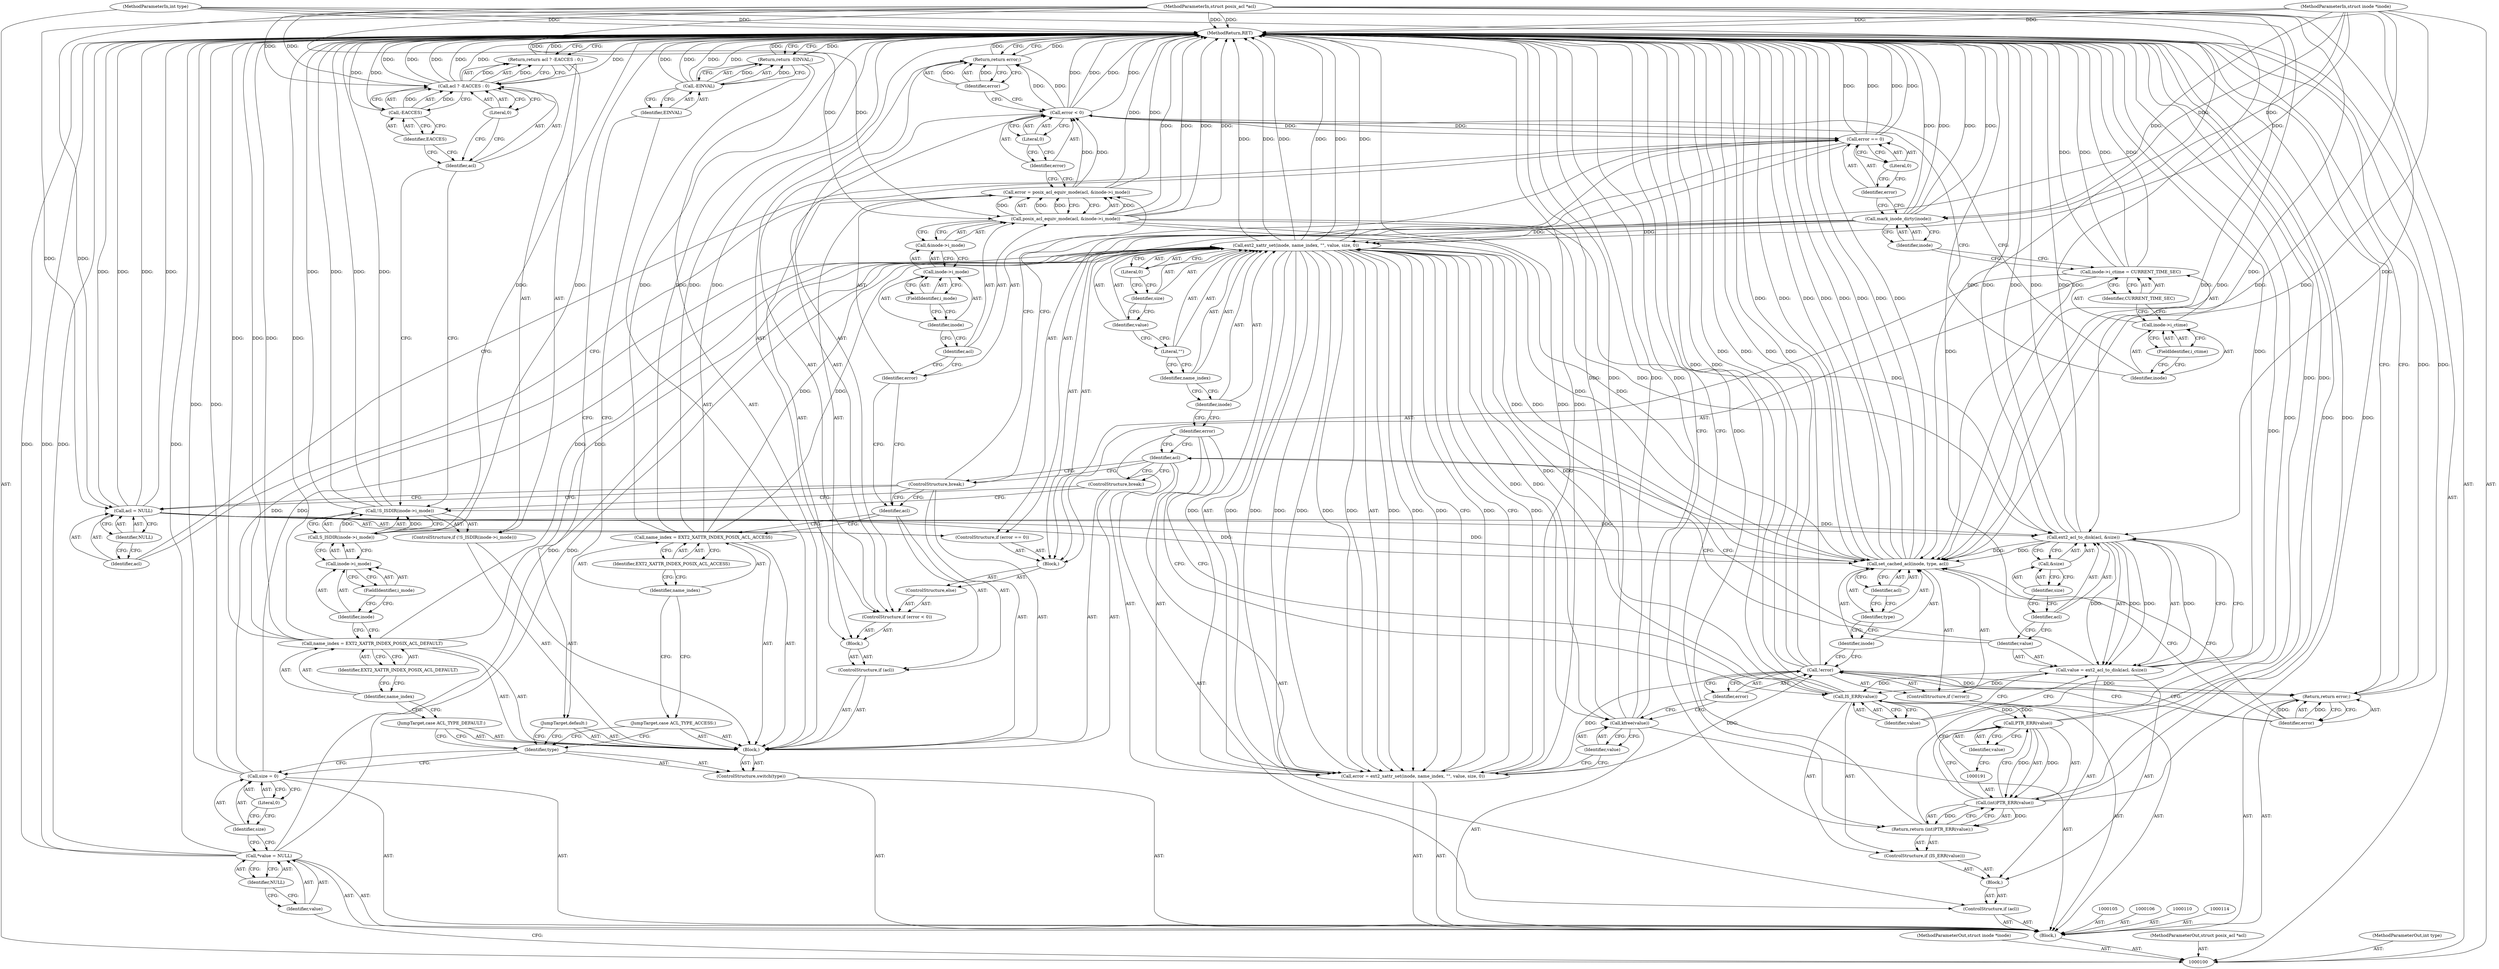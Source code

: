digraph "1_linux_073931017b49d9458aa351605b43a7e34598caef_2" {
"1000214" [label="(MethodReturn,RET)"];
"1000101" [label="(MethodParameterIn,struct inode *inode)"];
"1000312" [label="(MethodParameterOut,struct inode *inode)"];
"1000102" [label="(MethodParameterIn,struct posix_acl *acl)"];
"1000313" [label="(MethodParameterOut,struct posix_acl *acl)"];
"1000103" [label="(MethodParameterIn,int type)"];
"1000314" [label="(MethodParameterOut,int type)"];
"1000121" [label="(Identifier,EXT2_XATTR_INDEX_POSIX_ACL_ACCESS)"];
"1000119" [label="(Call,name_index = EXT2_XATTR_INDEX_POSIX_ACL_ACCESS)"];
"1000120" [label="(Identifier,name_index)"];
"1000124" [label="(Block,)"];
"1000122" [label="(ControlStructure,if (acl))"];
"1000123" [label="(Identifier,acl)"];
"1000127" [label="(Call,posix_acl_equiv_mode(acl, &inode->i_mode))"];
"1000128" [label="(Identifier,acl)"];
"1000129" [label="(Call,&inode->i_mode)"];
"1000130" [label="(Call,inode->i_mode)"];
"1000131" [label="(Identifier,inode)"];
"1000125" [label="(Call,error = posix_acl_equiv_mode(acl, &inode->i_mode))"];
"1000126" [label="(Identifier,error)"];
"1000132" [label="(FieldIdentifier,i_mode)"];
"1000136" [label="(Literal,0)"];
"1000133" [label="(ControlStructure,if (error < 0))"];
"1000134" [label="(Call,error < 0)"];
"1000135" [label="(Identifier,error)"];
"1000138" [label="(Identifier,error)"];
"1000137" [label="(Return,return error;)"];
"1000139" [label="(ControlStructure,else)"];
"1000140" [label="(Block,)"];
"1000144" [label="(FieldIdentifier,i_ctime)"];
"1000145" [label="(Identifier,CURRENT_TIME_SEC)"];
"1000141" [label="(Call,inode->i_ctime = CURRENT_TIME_SEC)"];
"1000142" [label="(Call,inode->i_ctime)"];
"1000143" [label="(Identifier,inode)"];
"1000147" [label="(Identifier,inode)"];
"1000146" [label="(Call,mark_inode_dirty(inode))"];
"1000151" [label="(Literal,0)"];
"1000148" [label="(ControlStructure,if (error == 0))"];
"1000149" [label="(Call,error == 0)"];
"1000150" [label="(Identifier,error)"];
"1000154" [label="(Identifier,NULL)"];
"1000152" [label="(Call,acl = NULL)"];
"1000153" [label="(Identifier,acl)"];
"1000104" [label="(Block,)"];
"1000155" [label="(ControlStructure,break;)"];
"1000156" [label="(JumpTarget,case ACL_TYPE_DEFAULT:)"];
"1000159" [label="(Identifier,EXT2_XATTR_INDEX_POSIX_ACL_DEFAULT)"];
"1000157" [label="(Call,name_index = EXT2_XATTR_INDEX_POSIX_ACL_DEFAULT)"];
"1000158" [label="(Identifier,name_index)"];
"1000163" [label="(Call,inode->i_mode)"];
"1000164" [label="(Identifier,inode)"];
"1000165" [label="(FieldIdentifier,i_mode)"];
"1000160" [label="(ControlStructure,if (!S_ISDIR(inode->i_mode)))"];
"1000161" [label="(Call,!S_ISDIR(inode->i_mode))"];
"1000162" [label="(Call,S_ISDIR(inode->i_mode))"];
"1000167" [label="(Call,acl ? -EACCES : 0)"];
"1000168" [label="(Identifier,acl)"];
"1000169" [label="(Call,-EACCES)"];
"1000170" [label="(Identifier,EACCES)"];
"1000171" [label="(Literal,0)"];
"1000166" [label="(Return,return acl ? -EACCES : 0;)"];
"1000172" [label="(ControlStructure,break;)"];
"1000173" [label="(JumpTarget,default:)"];
"1000175" [label="(Call,-EINVAL)"];
"1000176" [label="(Identifier,EINVAL)"];
"1000174" [label="(Return,return -EINVAL;)"];
"1000179" [label="(Block,)"];
"1000177" [label="(ControlStructure,if (acl))"];
"1000178" [label="(Identifier,acl)"];
"1000182" [label="(Call,ext2_acl_to_disk(acl, &size))"];
"1000180" [label="(Call,value = ext2_acl_to_disk(acl, &size))"];
"1000181" [label="(Identifier,value)"];
"1000183" [label="(Identifier,acl)"];
"1000184" [label="(Call,&size)"];
"1000185" [label="(Identifier,size)"];
"1000188" [label="(Identifier,value)"];
"1000186" [label="(ControlStructure,if (IS_ERR(value)))"];
"1000187" [label="(Call,IS_ERR(value))"];
"1000190" [label="(Call,(int)PTR_ERR(value))"];
"1000192" [label="(Call,PTR_ERR(value))"];
"1000193" [label="(Identifier,value)"];
"1000189" [label="(Return,return (int)PTR_ERR(value);)"];
"1000194" [label="(Call,error = ext2_xattr_set(inode, name_index, \"\", value, size, 0))"];
"1000195" [label="(Identifier,error)"];
"1000197" [label="(Identifier,inode)"];
"1000198" [label="(Identifier,name_index)"];
"1000199" [label="(Literal,\"\")"];
"1000200" [label="(Identifier,value)"];
"1000201" [label="(Identifier,size)"];
"1000202" [label="(Literal,0)"];
"1000196" [label="(Call,ext2_xattr_set(inode, name_index, \"\", value, size, 0))"];
"1000109" [label="(Identifier,NULL)"];
"1000107" [label="(Call,*value = NULL)"];
"1000108" [label="(Identifier,value)"];
"1000203" [label="(Call,kfree(value))"];
"1000204" [label="(Identifier,value)"];
"1000205" [label="(ControlStructure,if (!error))"];
"1000206" [label="(Call,!error)"];
"1000207" [label="(Identifier,error)"];
"1000209" [label="(Identifier,inode)"];
"1000208" [label="(Call,set_cached_acl(inode, type, acl))"];
"1000210" [label="(Identifier,type)"];
"1000211" [label="(Identifier,acl)"];
"1000212" [label="(Return,return error;)"];
"1000213" [label="(Identifier,error)"];
"1000113" [label="(Literal,0)"];
"1000111" [label="(Call,size = 0)"];
"1000112" [label="(Identifier,size)"];
"1000115" [label="(ControlStructure,switch(type))"];
"1000117" [label="(Block,)"];
"1000116" [label="(Identifier,type)"];
"1000118" [label="(JumpTarget,case ACL_TYPE_ACCESS:)"];
"1000214" -> "1000100"  [label="AST: "];
"1000214" -> "1000137"  [label="CFG: "];
"1000214" -> "1000166"  [label="CFG: "];
"1000214" -> "1000174"  [label="CFG: "];
"1000214" -> "1000189"  [label="CFG: "];
"1000214" -> "1000212"  [label="CFG: "];
"1000137" -> "1000214"  [label="DDG: "];
"1000167" -> "1000214"  [label="DDG: "];
"1000167" -> "1000214"  [label="DDG: "];
"1000167" -> "1000214"  [label="DDG: "];
"1000152" -> "1000214"  [label="DDG: "];
"1000152" -> "1000214"  [label="DDG: "];
"1000196" -> "1000214"  [label="DDG: "];
"1000196" -> "1000214"  [label="DDG: "];
"1000196" -> "1000214"  [label="DDG: "];
"1000141" -> "1000214"  [label="DDG: "];
"1000141" -> "1000214"  [label="DDG: "];
"1000127" -> "1000214"  [label="DDG: "];
"1000127" -> "1000214"  [label="DDG: "];
"1000180" -> "1000214"  [label="DDG: "];
"1000157" -> "1000214"  [label="DDG: "];
"1000157" -> "1000214"  [label="DDG: "];
"1000187" -> "1000214"  [label="DDG: "];
"1000107" -> "1000214"  [label="DDG: "];
"1000107" -> "1000214"  [label="DDG: "];
"1000208" -> "1000214"  [label="DDG: "];
"1000208" -> "1000214"  [label="DDG: "];
"1000208" -> "1000214"  [label="DDG: "];
"1000208" -> "1000214"  [label="DDG: "];
"1000190" -> "1000214"  [label="DDG: "];
"1000190" -> "1000214"  [label="DDG: "];
"1000206" -> "1000214"  [label="DDG: "];
"1000206" -> "1000214"  [label="DDG: "];
"1000182" -> "1000214"  [label="DDG: "];
"1000182" -> "1000214"  [label="DDG: "];
"1000134" -> "1000214"  [label="DDG: "];
"1000134" -> "1000214"  [label="DDG: "];
"1000103" -> "1000214"  [label="DDG: "];
"1000203" -> "1000214"  [label="DDG: "];
"1000203" -> "1000214"  [label="DDG: "];
"1000119" -> "1000214"  [label="DDG: "];
"1000119" -> "1000214"  [label="DDG: "];
"1000149" -> "1000214"  [label="DDG: "];
"1000149" -> "1000214"  [label="DDG: "];
"1000175" -> "1000214"  [label="DDG: "];
"1000175" -> "1000214"  [label="DDG: "];
"1000125" -> "1000214"  [label="DDG: "];
"1000102" -> "1000214"  [label="DDG: "];
"1000111" -> "1000214"  [label="DDG: "];
"1000192" -> "1000214"  [label="DDG: "];
"1000101" -> "1000214"  [label="DDG: "];
"1000169" -> "1000214"  [label="DDG: "];
"1000162" -> "1000214"  [label="DDG: "];
"1000194" -> "1000214"  [label="DDG: "];
"1000161" -> "1000214"  [label="DDG: "];
"1000161" -> "1000214"  [label="DDG: "];
"1000146" -> "1000214"  [label="DDG: "];
"1000146" -> "1000214"  [label="DDG: "];
"1000166" -> "1000214"  [label="DDG: "];
"1000174" -> "1000214"  [label="DDG: "];
"1000189" -> "1000214"  [label="DDG: "];
"1000212" -> "1000214"  [label="DDG: "];
"1000101" -> "1000100"  [label="AST: "];
"1000101" -> "1000214"  [label="DDG: "];
"1000101" -> "1000146"  [label="DDG: "];
"1000101" -> "1000196"  [label="DDG: "];
"1000101" -> "1000208"  [label="DDG: "];
"1000312" -> "1000100"  [label="AST: "];
"1000102" -> "1000100"  [label="AST: "];
"1000102" -> "1000214"  [label="DDG: "];
"1000102" -> "1000127"  [label="DDG: "];
"1000102" -> "1000152"  [label="DDG: "];
"1000102" -> "1000167"  [label="DDG: "];
"1000102" -> "1000182"  [label="DDG: "];
"1000102" -> "1000208"  [label="DDG: "];
"1000313" -> "1000100"  [label="AST: "];
"1000103" -> "1000100"  [label="AST: "];
"1000103" -> "1000214"  [label="DDG: "];
"1000103" -> "1000208"  [label="DDG: "];
"1000314" -> "1000100"  [label="AST: "];
"1000121" -> "1000119"  [label="AST: "];
"1000121" -> "1000120"  [label="CFG: "];
"1000119" -> "1000121"  [label="CFG: "];
"1000119" -> "1000117"  [label="AST: "];
"1000119" -> "1000121"  [label="CFG: "];
"1000120" -> "1000119"  [label="AST: "];
"1000121" -> "1000119"  [label="AST: "];
"1000123" -> "1000119"  [label="CFG: "];
"1000119" -> "1000214"  [label="DDG: "];
"1000119" -> "1000214"  [label="DDG: "];
"1000119" -> "1000196"  [label="DDG: "];
"1000120" -> "1000119"  [label="AST: "];
"1000120" -> "1000118"  [label="CFG: "];
"1000121" -> "1000120"  [label="CFG: "];
"1000124" -> "1000122"  [label="AST: "];
"1000125" -> "1000124"  [label="AST: "];
"1000133" -> "1000124"  [label="AST: "];
"1000122" -> "1000117"  [label="AST: "];
"1000123" -> "1000122"  [label="AST: "];
"1000124" -> "1000122"  [label="AST: "];
"1000123" -> "1000122"  [label="AST: "];
"1000123" -> "1000119"  [label="CFG: "];
"1000126" -> "1000123"  [label="CFG: "];
"1000155" -> "1000123"  [label="CFG: "];
"1000127" -> "1000125"  [label="AST: "];
"1000127" -> "1000129"  [label="CFG: "];
"1000128" -> "1000127"  [label="AST: "];
"1000129" -> "1000127"  [label="AST: "];
"1000125" -> "1000127"  [label="CFG: "];
"1000127" -> "1000214"  [label="DDG: "];
"1000127" -> "1000214"  [label="DDG: "];
"1000127" -> "1000125"  [label="DDG: "];
"1000127" -> "1000125"  [label="DDG: "];
"1000102" -> "1000127"  [label="DDG: "];
"1000127" -> "1000182"  [label="DDG: "];
"1000127" -> "1000208"  [label="DDG: "];
"1000128" -> "1000127"  [label="AST: "];
"1000128" -> "1000126"  [label="CFG: "];
"1000131" -> "1000128"  [label="CFG: "];
"1000129" -> "1000127"  [label="AST: "];
"1000129" -> "1000130"  [label="CFG: "];
"1000130" -> "1000129"  [label="AST: "];
"1000127" -> "1000129"  [label="CFG: "];
"1000130" -> "1000129"  [label="AST: "];
"1000130" -> "1000132"  [label="CFG: "];
"1000131" -> "1000130"  [label="AST: "];
"1000132" -> "1000130"  [label="AST: "];
"1000129" -> "1000130"  [label="CFG: "];
"1000131" -> "1000130"  [label="AST: "];
"1000131" -> "1000128"  [label="CFG: "];
"1000132" -> "1000131"  [label="CFG: "];
"1000125" -> "1000124"  [label="AST: "];
"1000125" -> "1000127"  [label="CFG: "];
"1000126" -> "1000125"  [label="AST: "];
"1000127" -> "1000125"  [label="AST: "];
"1000135" -> "1000125"  [label="CFG: "];
"1000125" -> "1000214"  [label="DDG: "];
"1000127" -> "1000125"  [label="DDG: "];
"1000127" -> "1000125"  [label="DDG: "];
"1000125" -> "1000134"  [label="DDG: "];
"1000126" -> "1000125"  [label="AST: "];
"1000126" -> "1000123"  [label="CFG: "];
"1000128" -> "1000126"  [label="CFG: "];
"1000132" -> "1000130"  [label="AST: "];
"1000132" -> "1000131"  [label="CFG: "];
"1000130" -> "1000132"  [label="CFG: "];
"1000136" -> "1000134"  [label="AST: "];
"1000136" -> "1000135"  [label="CFG: "];
"1000134" -> "1000136"  [label="CFG: "];
"1000133" -> "1000124"  [label="AST: "];
"1000134" -> "1000133"  [label="AST: "];
"1000137" -> "1000133"  [label="AST: "];
"1000139" -> "1000133"  [label="AST: "];
"1000134" -> "1000133"  [label="AST: "];
"1000134" -> "1000136"  [label="CFG: "];
"1000135" -> "1000134"  [label="AST: "];
"1000136" -> "1000134"  [label="AST: "];
"1000138" -> "1000134"  [label="CFG: "];
"1000143" -> "1000134"  [label="CFG: "];
"1000134" -> "1000214"  [label="DDG: "];
"1000134" -> "1000214"  [label="DDG: "];
"1000125" -> "1000134"  [label="DDG: "];
"1000134" -> "1000137"  [label="DDG: "];
"1000134" -> "1000149"  [label="DDG: "];
"1000135" -> "1000134"  [label="AST: "];
"1000135" -> "1000125"  [label="CFG: "];
"1000136" -> "1000135"  [label="CFG: "];
"1000138" -> "1000137"  [label="AST: "];
"1000138" -> "1000134"  [label="CFG: "];
"1000137" -> "1000138"  [label="CFG: "];
"1000138" -> "1000137"  [label="DDG: "];
"1000137" -> "1000133"  [label="AST: "];
"1000137" -> "1000138"  [label="CFG: "];
"1000138" -> "1000137"  [label="AST: "];
"1000214" -> "1000137"  [label="CFG: "];
"1000137" -> "1000214"  [label="DDG: "];
"1000138" -> "1000137"  [label="DDG: "];
"1000134" -> "1000137"  [label="DDG: "];
"1000139" -> "1000133"  [label="AST: "];
"1000140" -> "1000139"  [label="AST: "];
"1000140" -> "1000139"  [label="AST: "];
"1000141" -> "1000140"  [label="AST: "];
"1000146" -> "1000140"  [label="AST: "];
"1000148" -> "1000140"  [label="AST: "];
"1000144" -> "1000142"  [label="AST: "];
"1000144" -> "1000143"  [label="CFG: "];
"1000142" -> "1000144"  [label="CFG: "];
"1000145" -> "1000141"  [label="AST: "];
"1000145" -> "1000142"  [label="CFG: "];
"1000141" -> "1000145"  [label="CFG: "];
"1000141" -> "1000140"  [label="AST: "];
"1000141" -> "1000145"  [label="CFG: "];
"1000142" -> "1000141"  [label="AST: "];
"1000145" -> "1000141"  [label="AST: "];
"1000147" -> "1000141"  [label="CFG: "];
"1000141" -> "1000214"  [label="DDG: "];
"1000141" -> "1000214"  [label="DDG: "];
"1000142" -> "1000141"  [label="AST: "];
"1000142" -> "1000144"  [label="CFG: "];
"1000143" -> "1000142"  [label="AST: "];
"1000144" -> "1000142"  [label="AST: "];
"1000145" -> "1000142"  [label="CFG: "];
"1000143" -> "1000142"  [label="AST: "];
"1000143" -> "1000134"  [label="CFG: "];
"1000144" -> "1000143"  [label="CFG: "];
"1000147" -> "1000146"  [label="AST: "];
"1000147" -> "1000141"  [label="CFG: "];
"1000146" -> "1000147"  [label="CFG: "];
"1000146" -> "1000140"  [label="AST: "];
"1000146" -> "1000147"  [label="CFG: "];
"1000147" -> "1000146"  [label="AST: "];
"1000150" -> "1000146"  [label="CFG: "];
"1000146" -> "1000214"  [label="DDG: "];
"1000146" -> "1000214"  [label="DDG: "];
"1000101" -> "1000146"  [label="DDG: "];
"1000146" -> "1000196"  [label="DDG: "];
"1000151" -> "1000149"  [label="AST: "];
"1000151" -> "1000150"  [label="CFG: "];
"1000149" -> "1000151"  [label="CFG: "];
"1000148" -> "1000140"  [label="AST: "];
"1000149" -> "1000148"  [label="AST: "];
"1000152" -> "1000148"  [label="AST: "];
"1000149" -> "1000148"  [label="AST: "];
"1000149" -> "1000151"  [label="CFG: "];
"1000150" -> "1000149"  [label="AST: "];
"1000151" -> "1000149"  [label="AST: "];
"1000153" -> "1000149"  [label="CFG: "];
"1000155" -> "1000149"  [label="CFG: "];
"1000149" -> "1000214"  [label="DDG: "];
"1000149" -> "1000214"  [label="DDG: "];
"1000134" -> "1000149"  [label="DDG: "];
"1000150" -> "1000149"  [label="AST: "];
"1000150" -> "1000146"  [label="CFG: "];
"1000151" -> "1000150"  [label="CFG: "];
"1000154" -> "1000152"  [label="AST: "];
"1000154" -> "1000153"  [label="CFG: "];
"1000152" -> "1000154"  [label="CFG: "];
"1000152" -> "1000148"  [label="AST: "];
"1000152" -> "1000154"  [label="CFG: "];
"1000153" -> "1000152"  [label="AST: "];
"1000154" -> "1000152"  [label="AST: "];
"1000155" -> "1000152"  [label="CFG: "];
"1000152" -> "1000214"  [label="DDG: "];
"1000152" -> "1000214"  [label="DDG: "];
"1000102" -> "1000152"  [label="DDG: "];
"1000152" -> "1000182"  [label="DDG: "];
"1000152" -> "1000208"  [label="DDG: "];
"1000153" -> "1000152"  [label="AST: "];
"1000153" -> "1000149"  [label="CFG: "];
"1000154" -> "1000153"  [label="CFG: "];
"1000104" -> "1000100"  [label="AST: "];
"1000105" -> "1000104"  [label="AST: "];
"1000106" -> "1000104"  [label="AST: "];
"1000107" -> "1000104"  [label="AST: "];
"1000110" -> "1000104"  [label="AST: "];
"1000111" -> "1000104"  [label="AST: "];
"1000114" -> "1000104"  [label="AST: "];
"1000115" -> "1000104"  [label="AST: "];
"1000177" -> "1000104"  [label="AST: "];
"1000194" -> "1000104"  [label="AST: "];
"1000203" -> "1000104"  [label="AST: "];
"1000205" -> "1000104"  [label="AST: "];
"1000212" -> "1000104"  [label="AST: "];
"1000155" -> "1000117"  [label="AST: "];
"1000155" -> "1000152"  [label="CFG: "];
"1000155" -> "1000149"  [label="CFG: "];
"1000155" -> "1000123"  [label="CFG: "];
"1000178" -> "1000155"  [label="CFG: "];
"1000156" -> "1000117"  [label="AST: "];
"1000156" -> "1000116"  [label="CFG: "];
"1000158" -> "1000156"  [label="CFG: "];
"1000159" -> "1000157"  [label="AST: "];
"1000159" -> "1000158"  [label="CFG: "];
"1000157" -> "1000159"  [label="CFG: "];
"1000157" -> "1000117"  [label="AST: "];
"1000157" -> "1000159"  [label="CFG: "];
"1000158" -> "1000157"  [label="AST: "];
"1000159" -> "1000157"  [label="AST: "];
"1000164" -> "1000157"  [label="CFG: "];
"1000157" -> "1000214"  [label="DDG: "];
"1000157" -> "1000214"  [label="DDG: "];
"1000157" -> "1000196"  [label="DDG: "];
"1000158" -> "1000157"  [label="AST: "];
"1000158" -> "1000156"  [label="CFG: "];
"1000159" -> "1000158"  [label="CFG: "];
"1000163" -> "1000162"  [label="AST: "];
"1000163" -> "1000165"  [label="CFG: "];
"1000164" -> "1000163"  [label="AST: "];
"1000165" -> "1000163"  [label="AST: "];
"1000162" -> "1000163"  [label="CFG: "];
"1000164" -> "1000163"  [label="AST: "];
"1000164" -> "1000157"  [label="CFG: "];
"1000165" -> "1000164"  [label="CFG: "];
"1000165" -> "1000163"  [label="AST: "];
"1000165" -> "1000164"  [label="CFG: "];
"1000163" -> "1000165"  [label="CFG: "];
"1000160" -> "1000117"  [label="AST: "];
"1000161" -> "1000160"  [label="AST: "];
"1000166" -> "1000160"  [label="AST: "];
"1000161" -> "1000160"  [label="AST: "];
"1000161" -> "1000162"  [label="CFG: "];
"1000162" -> "1000161"  [label="AST: "];
"1000168" -> "1000161"  [label="CFG: "];
"1000172" -> "1000161"  [label="CFG: "];
"1000161" -> "1000214"  [label="DDG: "];
"1000161" -> "1000214"  [label="DDG: "];
"1000162" -> "1000161"  [label="DDG: "];
"1000162" -> "1000161"  [label="AST: "];
"1000162" -> "1000163"  [label="CFG: "];
"1000163" -> "1000162"  [label="AST: "];
"1000161" -> "1000162"  [label="CFG: "];
"1000162" -> "1000214"  [label="DDG: "];
"1000162" -> "1000161"  [label="DDG: "];
"1000167" -> "1000166"  [label="AST: "];
"1000167" -> "1000169"  [label="CFG: "];
"1000167" -> "1000171"  [label="CFG: "];
"1000168" -> "1000167"  [label="AST: "];
"1000169" -> "1000167"  [label="AST: "];
"1000171" -> "1000167"  [label="AST: "];
"1000166" -> "1000167"  [label="CFG: "];
"1000167" -> "1000214"  [label="DDG: "];
"1000167" -> "1000214"  [label="DDG: "];
"1000167" -> "1000214"  [label="DDG: "];
"1000167" -> "1000166"  [label="DDG: "];
"1000102" -> "1000167"  [label="DDG: "];
"1000169" -> "1000167"  [label="DDG: "];
"1000168" -> "1000167"  [label="AST: "];
"1000168" -> "1000161"  [label="CFG: "];
"1000170" -> "1000168"  [label="CFG: "];
"1000171" -> "1000168"  [label="CFG: "];
"1000169" -> "1000167"  [label="AST: "];
"1000169" -> "1000170"  [label="CFG: "];
"1000170" -> "1000169"  [label="AST: "];
"1000167" -> "1000169"  [label="CFG: "];
"1000169" -> "1000214"  [label="DDG: "];
"1000169" -> "1000167"  [label="DDG: "];
"1000170" -> "1000169"  [label="AST: "];
"1000170" -> "1000168"  [label="CFG: "];
"1000169" -> "1000170"  [label="CFG: "];
"1000171" -> "1000167"  [label="AST: "];
"1000171" -> "1000168"  [label="CFG: "];
"1000167" -> "1000171"  [label="CFG: "];
"1000166" -> "1000160"  [label="AST: "];
"1000166" -> "1000167"  [label="CFG: "];
"1000167" -> "1000166"  [label="AST: "];
"1000214" -> "1000166"  [label="CFG: "];
"1000166" -> "1000214"  [label="DDG: "];
"1000167" -> "1000166"  [label="DDG: "];
"1000172" -> "1000117"  [label="AST: "];
"1000172" -> "1000161"  [label="CFG: "];
"1000178" -> "1000172"  [label="CFG: "];
"1000173" -> "1000117"  [label="AST: "];
"1000173" -> "1000116"  [label="CFG: "];
"1000176" -> "1000173"  [label="CFG: "];
"1000175" -> "1000174"  [label="AST: "];
"1000175" -> "1000176"  [label="CFG: "];
"1000176" -> "1000175"  [label="AST: "];
"1000174" -> "1000175"  [label="CFG: "];
"1000175" -> "1000214"  [label="DDG: "];
"1000175" -> "1000214"  [label="DDG: "];
"1000175" -> "1000174"  [label="DDG: "];
"1000176" -> "1000175"  [label="AST: "];
"1000176" -> "1000173"  [label="CFG: "];
"1000175" -> "1000176"  [label="CFG: "];
"1000174" -> "1000117"  [label="AST: "];
"1000174" -> "1000175"  [label="CFG: "];
"1000175" -> "1000174"  [label="AST: "];
"1000214" -> "1000174"  [label="CFG: "];
"1000174" -> "1000214"  [label="DDG: "];
"1000175" -> "1000174"  [label="DDG: "];
"1000179" -> "1000177"  [label="AST: "];
"1000180" -> "1000179"  [label="AST: "];
"1000186" -> "1000179"  [label="AST: "];
"1000177" -> "1000104"  [label="AST: "];
"1000178" -> "1000177"  [label="AST: "];
"1000179" -> "1000177"  [label="AST: "];
"1000178" -> "1000177"  [label="AST: "];
"1000178" -> "1000155"  [label="CFG: "];
"1000178" -> "1000172"  [label="CFG: "];
"1000181" -> "1000178"  [label="CFG: "];
"1000195" -> "1000178"  [label="CFG: "];
"1000182" -> "1000180"  [label="AST: "];
"1000182" -> "1000184"  [label="CFG: "];
"1000183" -> "1000182"  [label="AST: "];
"1000184" -> "1000182"  [label="AST: "];
"1000180" -> "1000182"  [label="CFG: "];
"1000182" -> "1000214"  [label="DDG: "];
"1000182" -> "1000214"  [label="DDG: "];
"1000182" -> "1000180"  [label="DDG: "];
"1000182" -> "1000180"  [label="DDG: "];
"1000152" -> "1000182"  [label="DDG: "];
"1000127" -> "1000182"  [label="DDG: "];
"1000102" -> "1000182"  [label="DDG: "];
"1000182" -> "1000208"  [label="DDG: "];
"1000180" -> "1000179"  [label="AST: "];
"1000180" -> "1000182"  [label="CFG: "];
"1000181" -> "1000180"  [label="AST: "];
"1000182" -> "1000180"  [label="AST: "];
"1000188" -> "1000180"  [label="CFG: "];
"1000180" -> "1000214"  [label="DDG: "];
"1000182" -> "1000180"  [label="DDG: "];
"1000182" -> "1000180"  [label="DDG: "];
"1000180" -> "1000187"  [label="DDG: "];
"1000181" -> "1000180"  [label="AST: "];
"1000181" -> "1000178"  [label="CFG: "];
"1000183" -> "1000181"  [label="CFG: "];
"1000183" -> "1000182"  [label="AST: "];
"1000183" -> "1000181"  [label="CFG: "];
"1000185" -> "1000183"  [label="CFG: "];
"1000184" -> "1000182"  [label="AST: "];
"1000184" -> "1000185"  [label="CFG: "];
"1000185" -> "1000184"  [label="AST: "];
"1000182" -> "1000184"  [label="CFG: "];
"1000185" -> "1000184"  [label="AST: "];
"1000185" -> "1000183"  [label="CFG: "];
"1000184" -> "1000185"  [label="CFG: "];
"1000188" -> "1000187"  [label="AST: "];
"1000188" -> "1000180"  [label="CFG: "];
"1000187" -> "1000188"  [label="CFG: "];
"1000186" -> "1000179"  [label="AST: "];
"1000187" -> "1000186"  [label="AST: "];
"1000189" -> "1000186"  [label="AST: "];
"1000187" -> "1000186"  [label="AST: "];
"1000187" -> "1000188"  [label="CFG: "];
"1000188" -> "1000187"  [label="AST: "];
"1000191" -> "1000187"  [label="CFG: "];
"1000195" -> "1000187"  [label="CFG: "];
"1000187" -> "1000214"  [label="DDG: "];
"1000180" -> "1000187"  [label="DDG: "];
"1000187" -> "1000192"  [label="DDG: "];
"1000187" -> "1000196"  [label="DDG: "];
"1000190" -> "1000189"  [label="AST: "];
"1000190" -> "1000192"  [label="CFG: "];
"1000191" -> "1000190"  [label="AST: "];
"1000192" -> "1000190"  [label="AST: "];
"1000189" -> "1000190"  [label="CFG: "];
"1000190" -> "1000214"  [label="DDG: "];
"1000190" -> "1000214"  [label="DDG: "];
"1000190" -> "1000189"  [label="DDG: "];
"1000192" -> "1000190"  [label="DDG: "];
"1000192" -> "1000190"  [label="AST: "];
"1000192" -> "1000193"  [label="CFG: "];
"1000193" -> "1000192"  [label="AST: "];
"1000190" -> "1000192"  [label="CFG: "];
"1000192" -> "1000214"  [label="DDG: "];
"1000192" -> "1000190"  [label="DDG: "];
"1000187" -> "1000192"  [label="DDG: "];
"1000193" -> "1000192"  [label="AST: "];
"1000193" -> "1000191"  [label="CFG: "];
"1000192" -> "1000193"  [label="CFG: "];
"1000189" -> "1000186"  [label="AST: "];
"1000189" -> "1000190"  [label="CFG: "];
"1000190" -> "1000189"  [label="AST: "];
"1000214" -> "1000189"  [label="CFG: "];
"1000189" -> "1000214"  [label="DDG: "];
"1000190" -> "1000189"  [label="DDG: "];
"1000194" -> "1000104"  [label="AST: "];
"1000194" -> "1000196"  [label="CFG: "];
"1000195" -> "1000194"  [label="AST: "];
"1000196" -> "1000194"  [label="AST: "];
"1000204" -> "1000194"  [label="CFG: "];
"1000194" -> "1000214"  [label="DDG: "];
"1000196" -> "1000194"  [label="DDG: "];
"1000196" -> "1000194"  [label="DDG: "];
"1000196" -> "1000194"  [label="DDG: "];
"1000196" -> "1000194"  [label="DDG: "];
"1000196" -> "1000194"  [label="DDG: "];
"1000196" -> "1000194"  [label="DDG: "];
"1000194" -> "1000206"  [label="DDG: "];
"1000195" -> "1000194"  [label="AST: "];
"1000195" -> "1000187"  [label="CFG: "];
"1000195" -> "1000178"  [label="CFG: "];
"1000197" -> "1000195"  [label="CFG: "];
"1000197" -> "1000196"  [label="AST: "];
"1000197" -> "1000195"  [label="CFG: "];
"1000198" -> "1000197"  [label="CFG: "];
"1000198" -> "1000196"  [label="AST: "];
"1000198" -> "1000197"  [label="CFG: "];
"1000199" -> "1000198"  [label="CFG: "];
"1000199" -> "1000196"  [label="AST: "];
"1000199" -> "1000198"  [label="CFG: "];
"1000200" -> "1000199"  [label="CFG: "];
"1000200" -> "1000196"  [label="AST: "];
"1000200" -> "1000199"  [label="CFG: "];
"1000201" -> "1000200"  [label="CFG: "];
"1000201" -> "1000196"  [label="AST: "];
"1000201" -> "1000200"  [label="CFG: "];
"1000202" -> "1000201"  [label="CFG: "];
"1000202" -> "1000196"  [label="AST: "];
"1000202" -> "1000201"  [label="CFG: "];
"1000196" -> "1000202"  [label="CFG: "];
"1000196" -> "1000194"  [label="AST: "];
"1000196" -> "1000202"  [label="CFG: "];
"1000197" -> "1000196"  [label="AST: "];
"1000198" -> "1000196"  [label="AST: "];
"1000199" -> "1000196"  [label="AST: "];
"1000200" -> "1000196"  [label="AST: "];
"1000201" -> "1000196"  [label="AST: "];
"1000202" -> "1000196"  [label="AST: "];
"1000194" -> "1000196"  [label="CFG: "];
"1000196" -> "1000214"  [label="DDG: "];
"1000196" -> "1000214"  [label="DDG: "];
"1000196" -> "1000214"  [label="DDG: "];
"1000196" -> "1000194"  [label="DDG: "];
"1000196" -> "1000194"  [label="DDG: "];
"1000196" -> "1000194"  [label="DDG: "];
"1000196" -> "1000194"  [label="DDG: "];
"1000196" -> "1000194"  [label="DDG: "];
"1000196" -> "1000194"  [label="DDG: "];
"1000146" -> "1000196"  [label="DDG: "];
"1000101" -> "1000196"  [label="DDG: "];
"1000157" -> "1000196"  [label="DDG: "];
"1000119" -> "1000196"  [label="DDG: "];
"1000187" -> "1000196"  [label="DDG: "];
"1000107" -> "1000196"  [label="DDG: "];
"1000111" -> "1000196"  [label="DDG: "];
"1000196" -> "1000203"  [label="DDG: "];
"1000196" -> "1000208"  [label="DDG: "];
"1000109" -> "1000107"  [label="AST: "];
"1000109" -> "1000108"  [label="CFG: "];
"1000107" -> "1000109"  [label="CFG: "];
"1000107" -> "1000104"  [label="AST: "];
"1000107" -> "1000109"  [label="CFG: "];
"1000108" -> "1000107"  [label="AST: "];
"1000109" -> "1000107"  [label="AST: "];
"1000112" -> "1000107"  [label="CFG: "];
"1000107" -> "1000214"  [label="DDG: "];
"1000107" -> "1000214"  [label="DDG: "];
"1000107" -> "1000196"  [label="DDG: "];
"1000108" -> "1000107"  [label="AST: "];
"1000108" -> "1000100"  [label="CFG: "];
"1000109" -> "1000108"  [label="CFG: "];
"1000203" -> "1000104"  [label="AST: "];
"1000203" -> "1000204"  [label="CFG: "];
"1000204" -> "1000203"  [label="AST: "];
"1000207" -> "1000203"  [label="CFG: "];
"1000203" -> "1000214"  [label="DDG: "];
"1000203" -> "1000214"  [label="DDG: "];
"1000196" -> "1000203"  [label="DDG: "];
"1000204" -> "1000203"  [label="AST: "];
"1000204" -> "1000194"  [label="CFG: "];
"1000203" -> "1000204"  [label="CFG: "];
"1000205" -> "1000104"  [label="AST: "];
"1000206" -> "1000205"  [label="AST: "];
"1000208" -> "1000205"  [label="AST: "];
"1000206" -> "1000205"  [label="AST: "];
"1000206" -> "1000207"  [label="CFG: "];
"1000207" -> "1000206"  [label="AST: "];
"1000209" -> "1000206"  [label="CFG: "];
"1000213" -> "1000206"  [label="CFG: "];
"1000206" -> "1000214"  [label="DDG: "];
"1000206" -> "1000214"  [label="DDG: "];
"1000194" -> "1000206"  [label="DDG: "];
"1000206" -> "1000212"  [label="DDG: "];
"1000207" -> "1000206"  [label="AST: "];
"1000207" -> "1000203"  [label="CFG: "];
"1000206" -> "1000207"  [label="CFG: "];
"1000209" -> "1000208"  [label="AST: "];
"1000209" -> "1000206"  [label="CFG: "];
"1000210" -> "1000209"  [label="CFG: "];
"1000208" -> "1000205"  [label="AST: "];
"1000208" -> "1000211"  [label="CFG: "];
"1000209" -> "1000208"  [label="AST: "];
"1000210" -> "1000208"  [label="AST: "];
"1000211" -> "1000208"  [label="AST: "];
"1000213" -> "1000208"  [label="CFG: "];
"1000208" -> "1000214"  [label="DDG: "];
"1000208" -> "1000214"  [label="DDG: "];
"1000208" -> "1000214"  [label="DDG: "];
"1000208" -> "1000214"  [label="DDG: "];
"1000196" -> "1000208"  [label="DDG: "];
"1000101" -> "1000208"  [label="DDG: "];
"1000103" -> "1000208"  [label="DDG: "];
"1000152" -> "1000208"  [label="DDG: "];
"1000127" -> "1000208"  [label="DDG: "];
"1000182" -> "1000208"  [label="DDG: "];
"1000102" -> "1000208"  [label="DDG: "];
"1000210" -> "1000208"  [label="AST: "];
"1000210" -> "1000209"  [label="CFG: "];
"1000211" -> "1000210"  [label="CFG: "];
"1000211" -> "1000208"  [label="AST: "];
"1000211" -> "1000210"  [label="CFG: "];
"1000208" -> "1000211"  [label="CFG: "];
"1000212" -> "1000104"  [label="AST: "];
"1000212" -> "1000213"  [label="CFG: "];
"1000213" -> "1000212"  [label="AST: "];
"1000214" -> "1000212"  [label="CFG: "];
"1000212" -> "1000214"  [label="DDG: "];
"1000213" -> "1000212"  [label="DDG: "];
"1000206" -> "1000212"  [label="DDG: "];
"1000213" -> "1000212"  [label="AST: "];
"1000213" -> "1000208"  [label="CFG: "];
"1000213" -> "1000206"  [label="CFG: "];
"1000212" -> "1000213"  [label="CFG: "];
"1000213" -> "1000212"  [label="DDG: "];
"1000113" -> "1000111"  [label="AST: "];
"1000113" -> "1000112"  [label="CFG: "];
"1000111" -> "1000113"  [label="CFG: "];
"1000111" -> "1000104"  [label="AST: "];
"1000111" -> "1000113"  [label="CFG: "];
"1000112" -> "1000111"  [label="AST: "];
"1000113" -> "1000111"  [label="AST: "];
"1000116" -> "1000111"  [label="CFG: "];
"1000111" -> "1000214"  [label="DDG: "];
"1000111" -> "1000196"  [label="DDG: "];
"1000112" -> "1000111"  [label="AST: "];
"1000112" -> "1000107"  [label="CFG: "];
"1000113" -> "1000112"  [label="CFG: "];
"1000115" -> "1000104"  [label="AST: "];
"1000116" -> "1000115"  [label="AST: "];
"1000117" -> "1000115"  [label="AST: "];
"1000117" -> "1000115"  [label="AST: "];
"1000118" -> "1000117"  [label="AST: "];
"1000119" -> "1000117"  [label="AST: "];
"1000122" -> "1000117"  [label="AST: "];
"1000155" -> "1000117"  [label="AST: "];
"1000156" -> "1000117"  [label="AST: "];
"1000157" -> "1000117"  [label="AST: "];
"1000160" -> "1000117"  [label="AST: "];
"1000172" -> "1000117"  [label="AST: "];
"1000173" -> "1000117"  [label="AST: "];
"1000174" -> "1000117"  [label="AST: "];
"1000116" -> "1000115"  [label="AST: "];
"1000116" -> "1000111"  [label="CFG: "];
"1000118" -> "1000116"  [label="CFG: "];
"1000156" -> "1000116"  [label="CFG: "];
"1000173" -> "1000116"  [label="CFG: "];
"1000118" -> "1000117"  [label="AST: "];
"1000118" -> "1000116"  [label="CFG: "];
"1000120" -> "1000118"  [label="CFG: "];
}
